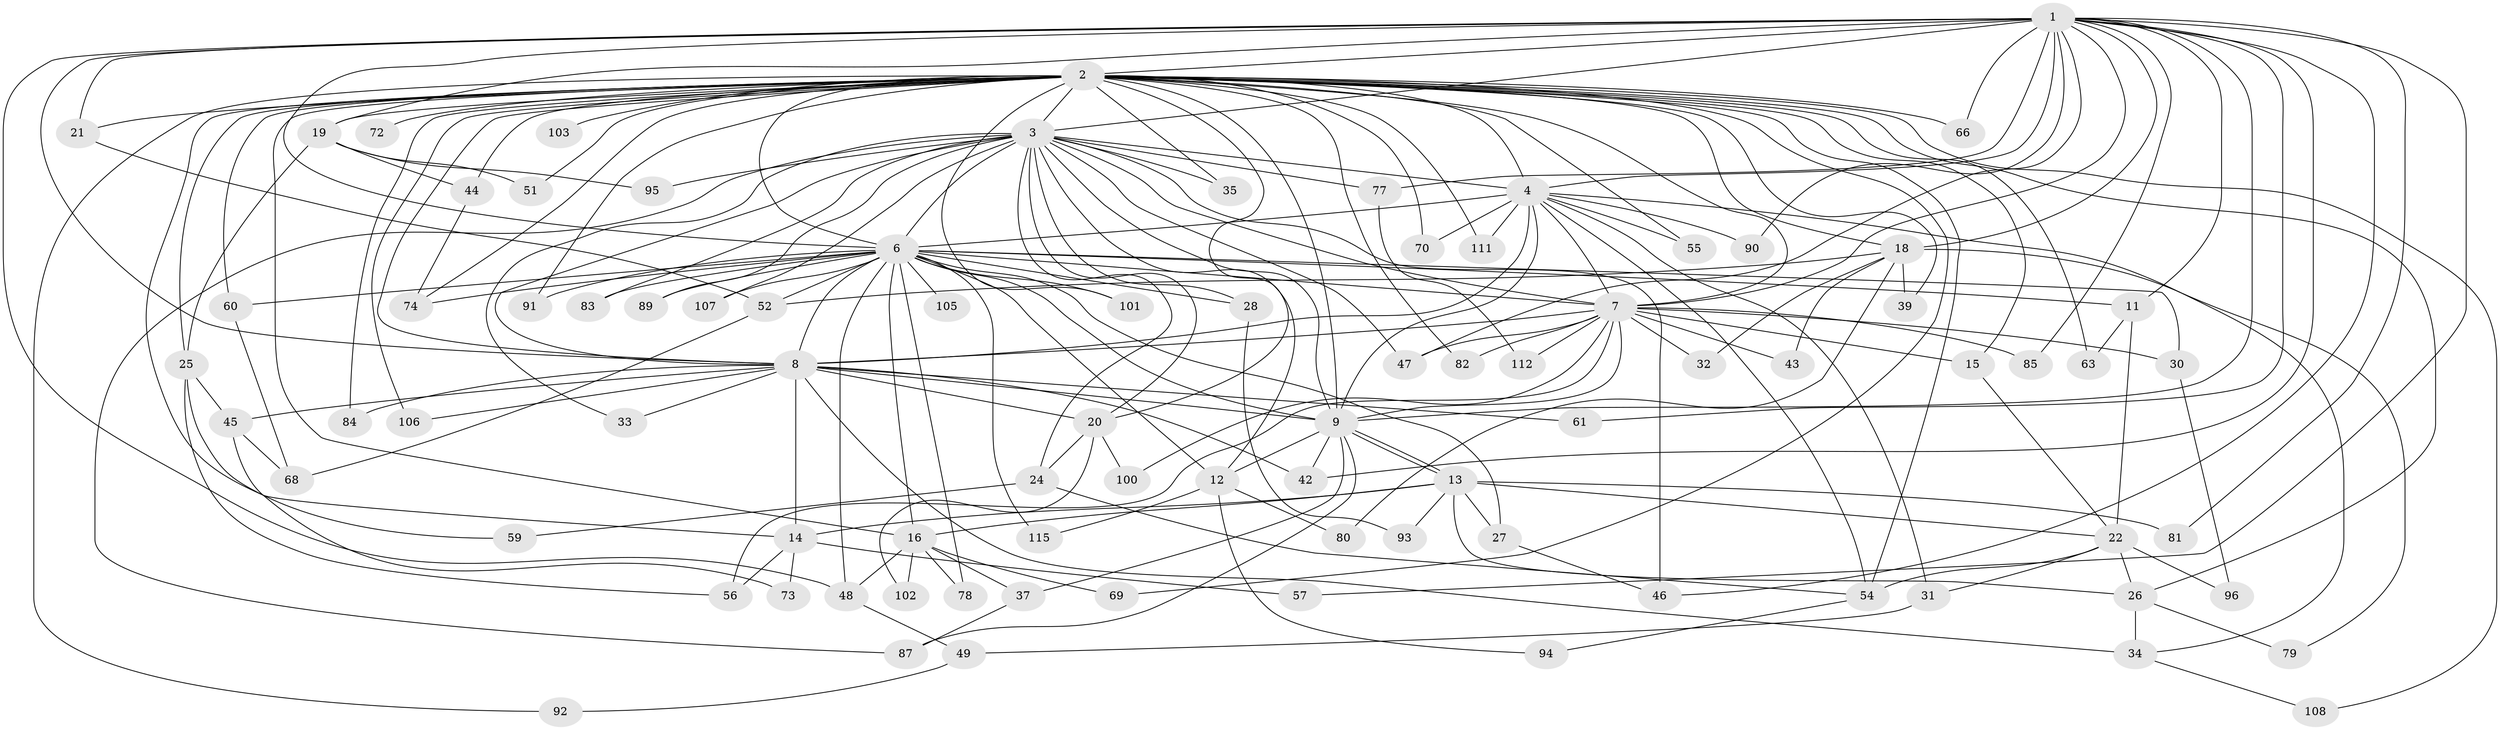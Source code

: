 // Generated by graph-tools (version 1.1) at 2025/51/02/27/25 19:51:50]
// undirected, 86 vertices, 199 edges
graph export_dot {
graph [start="1"]
  node [color=gray90,style=filled];
  1 [super="+75"];
  2 [super="+5"];
  3 [super="+50"];
  4 [super="+86"];
  6 [super="+10"];
  7 [super="+65"];
  8 [super="+104"];
  9 [super="+17"];
  11;
  12 [super="+88"];
  13 [super="+64"];
  14 [super="+40"];
  15;
  16 [super="+36"];
  18 [super="+41"];
  19 [super="+38"];
  20 [super="+23"];
  21;
  22 [super="+29"];
  24 [super="+58"];
  25;
  26 [super="+114"];
  27;
  28 [super="+71"];
  30;
  31;
  32;
  33;
  34 [super="+67"];
  35;
  37;
  39;
  42 [super="+53"];
  43;
  44;
  45 [super="+76"];
  46 [super="+62"];
  47 [super="+113"];
  48 [super="+97"];
  49;
  51;
  52 [super="+98"];
  54 [super="+109"];
  55;
  56;
  57;
  59;
  60;
  61;
  63;
  66;
  68;
  69;
  70;
  72;
  73;
  74 [super="+99"];
  77;
  78;
  79;
  80;
  81;
  82;
  83;
  84;
  85;
  87 [super="+110"];
  89;
  90;
  91;
  92;
  93;
  94;
  95;
  96;
  100;
  101;
  102;
  103;
  105;
  106;
  107;
  108;
  111;
  112;
  115;
  1 -- 2 [weight=2];
  1 -- 3;
  1 -- 4;
  1 -- 6 [weight=2];
  1 -- 7;
  1 -- 8;
  1 -- 9;
  1 -- 11;
  1 -- 21;
  1 -- 42;
  1 -- 46;
  1 -- 47;
  1 -- 48;
  1 -- 57;
  1 -- 61;
  1 -- 66;
  1 -- 77;
  1 -- 81;
  1 -- 85;
  1 -- 90;
  1 -- 19;
  1 -- 18;
  2 -- 3 [weight=2];
  2 -- 4 [weight=3];
  2 -- 6 [weight=4];
  2 -- 7 [weight=2];
  2 -- 8 [weight=2];
  2 -- 9 [weight=2];
  2 -- 14;
  2 -- 15;
  2 -- 18 [weight=2];
  2 -- 19 [weight=2];
  2 -- 20 [weight=2];
  2 -- 54;
  2 -- 55;
  2 -- 60;
  2 -- 66;
  2 -- 69;
  2 -- 70;
  2 -- 92;
  2 -- 101;
  2 -- 103 [weight=2];
  2 -- 108;
  2 -- 111;
  2 -- 72;
  2 -- 74;
  2 -- 21;
  2 -- 82;
  2 -- 84;
  2 -- 25;
  2 -- 26;
  2 -- 91;
  2 -- 35;
  2 -- 39;
  2 -- 106;
  2 -- 44;
  2 -- 51;
  2 -- 63;
  2 -- 16;
  3 -- 4;
  3 -- 6 [weight=2];
  3 -- 7;
  3 -- 8;
  3 -- 9;
  3 -- 24;
  3 -- 28 [weight=2];
  3 -- 33;
  3 -- 35;
  3 -- 77;
  3 -- 83;
  3 -- 87;
  3 -- 89;
  3 -- 95;
  3 -- 107;
  3 -- 20;
  3 -- 46;
  3 -- 47;
  3 -- 12;
  4 -- 6 [weight=2];
  4 -- 7;
  4 -- 8;
  4 -- 9;
  4 -- 31;
  4 -- 34;
  4 -- 55;
  4 -- 70;
  4 -- 90;
  4 -- 111;
  4 -- 54;
  6 -- 7 [weight=2];
  6 -- 8 [weight=2];
  6 -- 9 [weight=2];
  6 -- 11;
  6 -- 12;
  6 -- 16 [weight=2];
  6 -- 28;
  6 -- 30;
  6 -- 48;
  6 -- 60;
  6 -- 74;
  6 -- 78;
  6 -- 91;
  6 -- 101;
  6 -- 105 [weight=2];
  6 -- 107;
  6 -- 115;
  6 -- 83;
  6 -- 52;
  6 -- 89;
  6 -- 27;
  7 -- 8;
  7 -- 9;
  7 -- 15;
  7 -- 30;
  7 -- 32;
  7 -- 43;
  7 -- 47;
  7 -- 82;
  7 -- 85;
  7 -- 100;
  7 -- 56;
  7 -- 112;
  8 -- 9;
  8 -- 33;
  8 -- 34 [weight=2];
  8 -- 42;
  8 -- 45;
  8 -- 61;
  8 -- 84;
  8 -- 106;
  8 -- 20;
  8 -- 14;
  9 -- 12;
  9 -- 13;
  9 -- 13;
  9 -- 37;
  9 -- 87;
  9 -- 42;
  11 -- 22;
  11 -- 63;
  12 -- 80;
  12 -- 115;
  12 -- 94;
  13 -- 14;
  13 -- 27;
  13 -- 81;
  13 -- 93;
  13 -- 22;
  13 -- 16;
  13 -- 26;
  14 -- 57;
  14 -- 73;
  14 -- 56;
  15 -- 22;
  16 -- 37;
  16 -- 69;
  16 -- 78;
  16 -- 102;
  16 -- 48;
  18 -- 32;
  18 -- 39;
  18 -- 43;
  18 -- 80;
  18 -- 52;
  18 -- 79;
  19 -- 25;
  19 -- 51;
  19 -- 44;
  19 -- 95;
  20 -- 24;
  20 -- 100;
  20 -- 102;
  21 -- 52;
  22 -- 26;
  22 -- 31;
  22 -- 96;
  22 -- 54;
  24 -- 59;
  24 -- 54;
  25 -- 45;
  25 -- 56;
  25 -- 59;
  26 -- 79;
  26 -- 34;
  27 -- 46;
  28 -- 93;
  30 -- 96;
  31 -- 49;
  34 -- 108;
  37 -- 87;
  44 -- 74;
  45 -- 73;
  45 -- 68;
  48 -- 49;
  49 -- 92;
  52 -- 68;
  54 -- 94;
  60 -- 68;
  77 -- 112;
}
